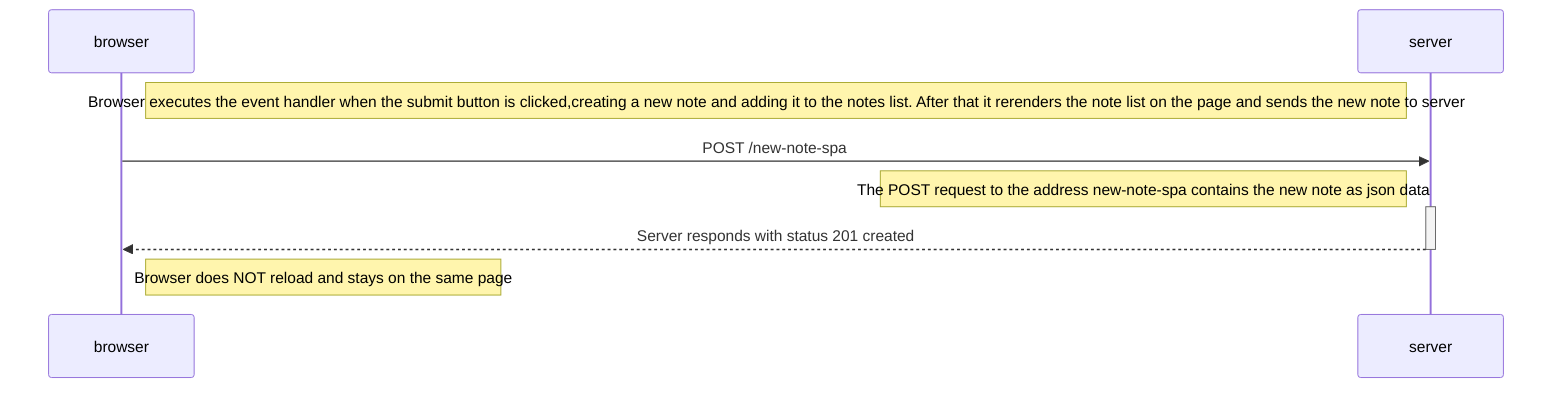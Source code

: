 sequenceDiagram
participant browser
participant server

Note right of browser: Browser executes the event handler when the submit button is clicked,creating a new note and adding it to the notes list. After that it rerenders the note list on the page and sends the new note to server
browser->>server: POST /new-note-spa
Note left of server: The POST request to the address new-note-spa contains the new note as json data
activate server
server-->>browser: Server responds with status 201 created
deactivate server
Note right of browser: Browser does NOT reload and stays on the same page